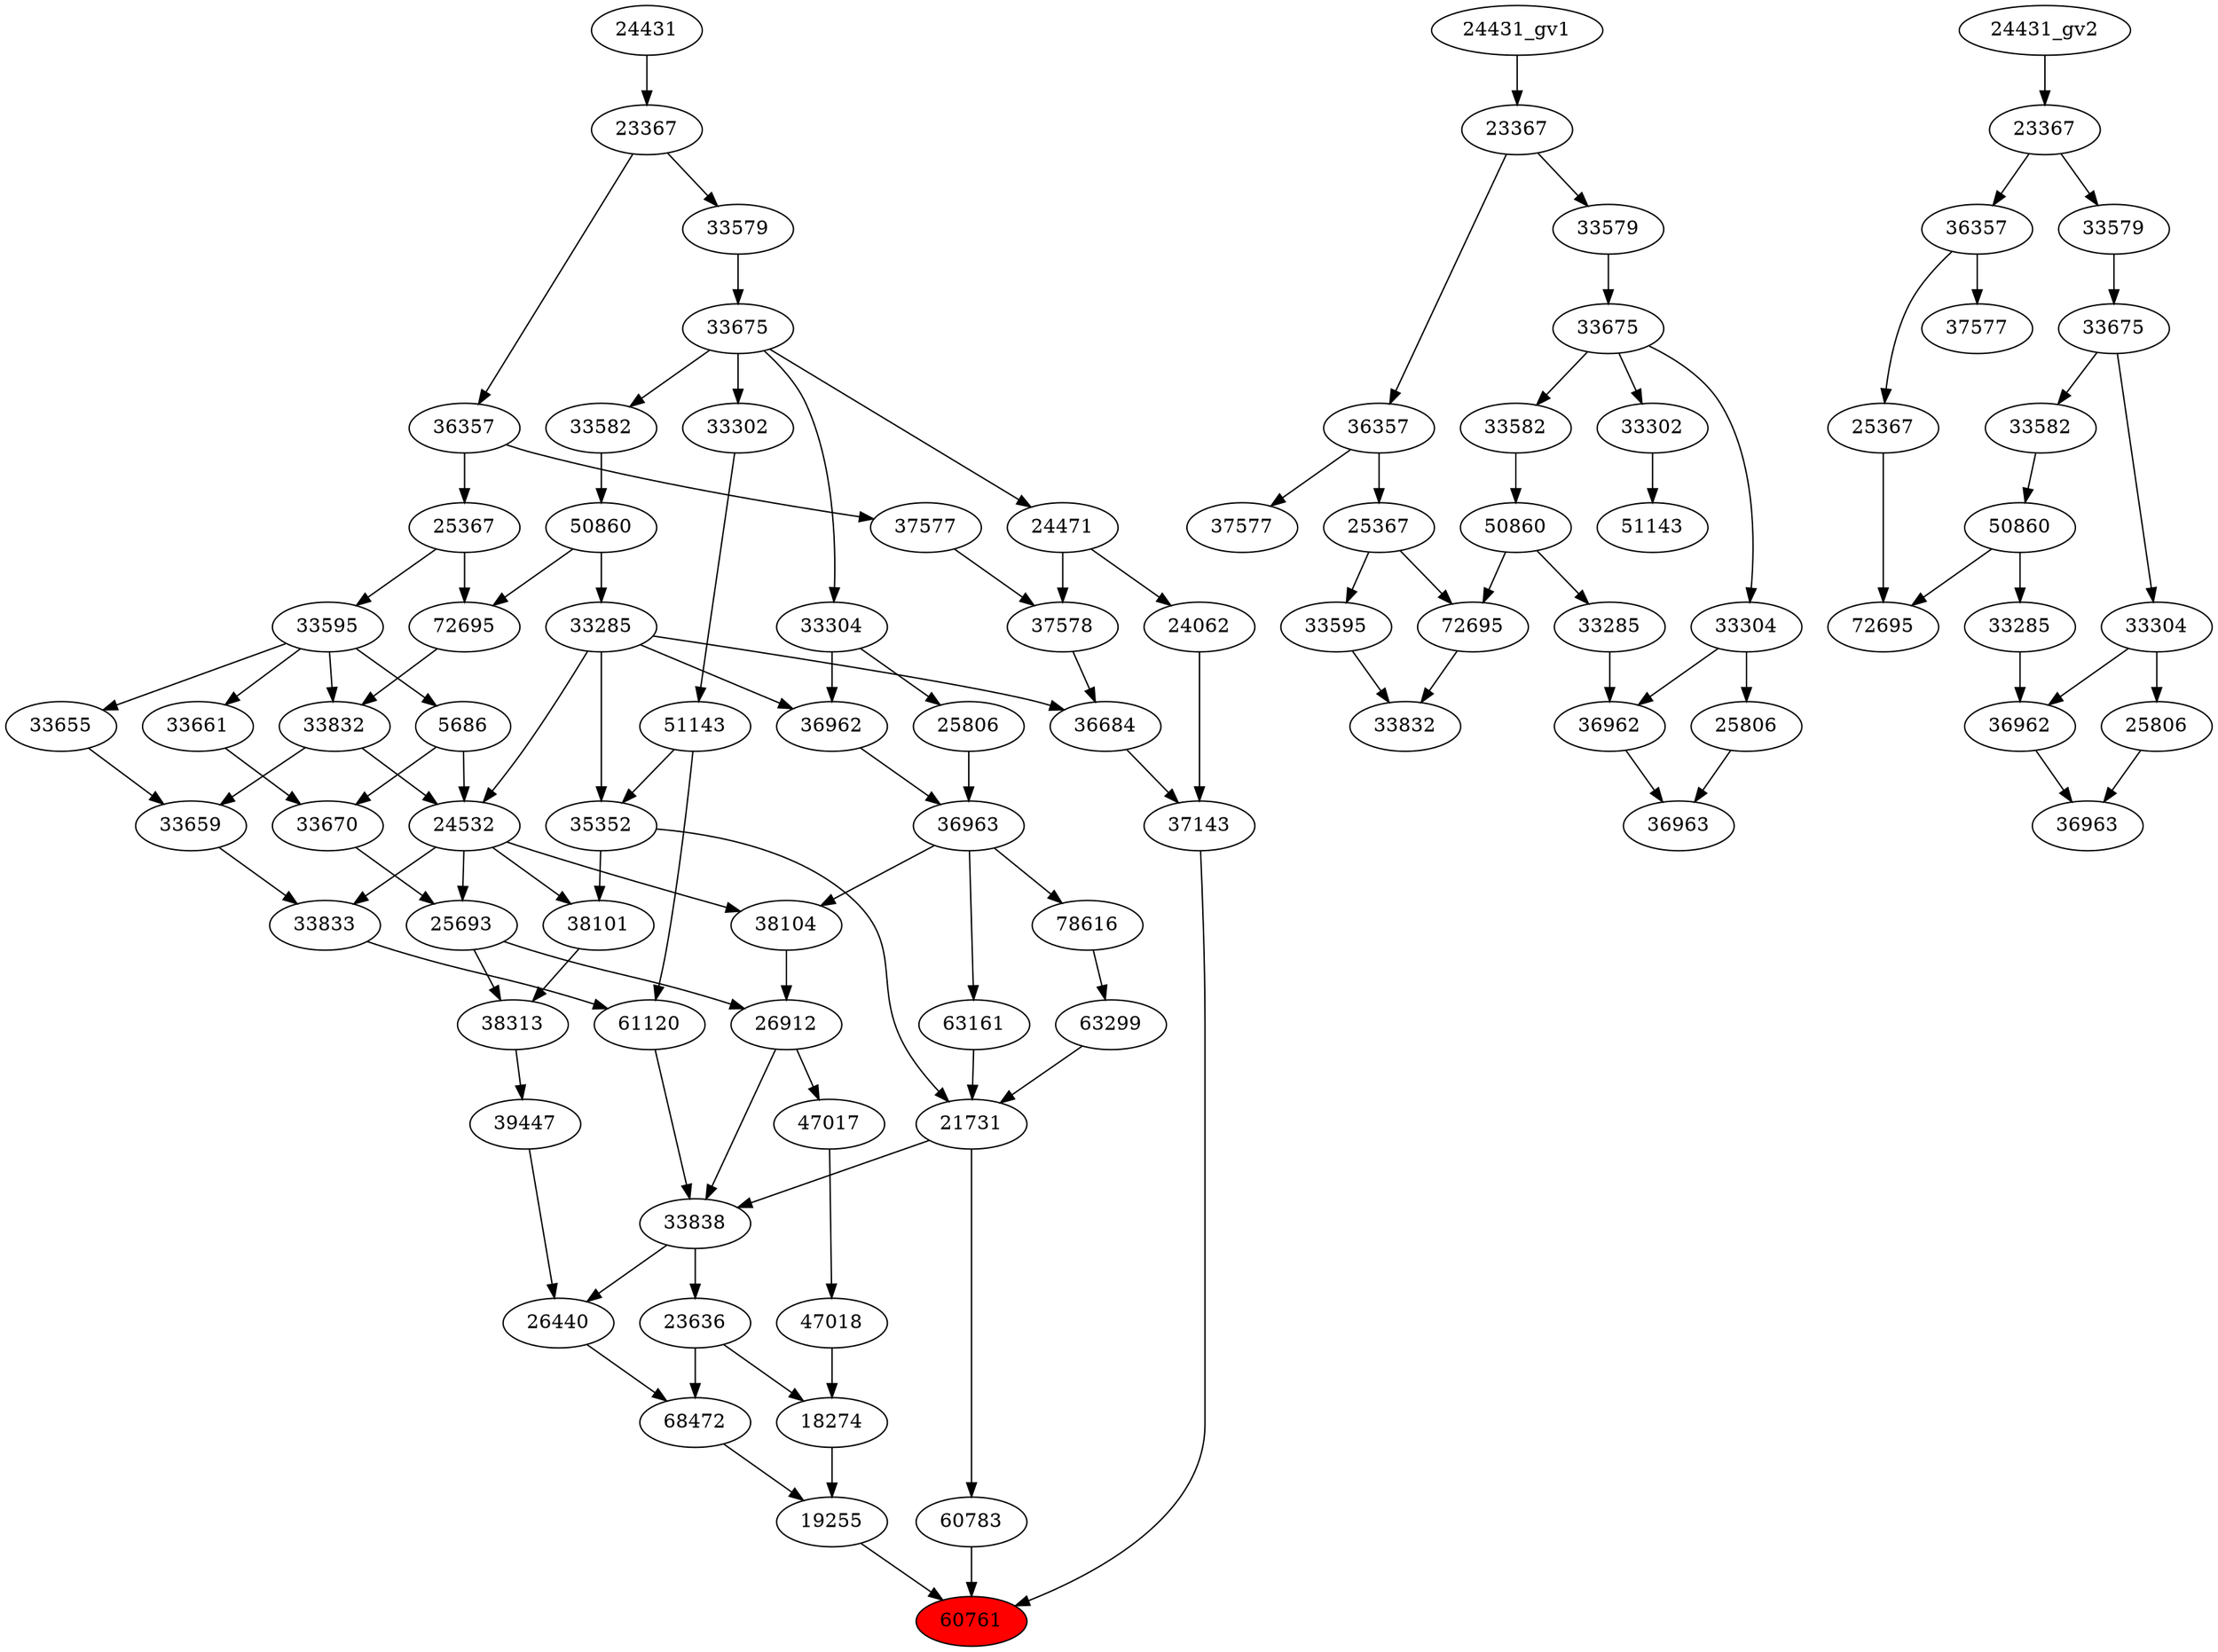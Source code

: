 strict digraph root {
	node [label="\N"];
	{
		node [fillcolor="",
			label="\N",
			style=""
		];
		60761		 [fillcolor=red,
			label=60761,
			style=filled];
		19255		 [label=19255];
		19255 -> 60761;
		37143		 [label=37143];
		37143 -> 60761;
		60783		 [label=60783];
		60783 -> 60761;
		18274		 [label=18274];
		18274 -> 19255;
		68472		 [label=68472];
		68472 -> 19255;
		36684		 [label=36684];
		36684 -> 37143;
		24062		 [label=24062];
		24062 -> 37143;
		21731		 [label=21731];
		21731 -> 60783;
		33838		 [label=33838];
		21731 -> 33838;
		47018		 [label=47018];
		47018 -> 18274;
		23636		 [label=23636];
		23636 -> 18274;
		23636 -> 68472;
		26440		 [label=26440];
		26440 -> 68472;
		33285		 [label=33285];
		33285 -> 36684;
		35352		 [label=35352];
		33285 -> 35352;
		36962		 [label=36962];
		33285 -> 36962;
		24532		 [label=24532];
		33285 -> 24532;
		37578		 [label=37578];
		37578 -> 36684;
		24471		 [label=24471];
		24471 -> 24062;
		24471 -> 37578;
		35352 -> 21731;
		38101		 [label=38101];
		35352 -> 38101;
		63161		 [label=63161];
		63161 -> 21731;
		63299		 [label=63299];
		63299 -> 21731;
		47017		 [label=47017];
		47017 -> 47018;
		33838 -> 23636;
		33838 -> 26440;
		39447		 [label=39447];
		39447 -> 26440;
		50860		 [label=50860];
		50860 -> 33285;
		72695		 [label=72695];
		50860 -> 72695;
		37577		 [label=37577];
		37577 -> 37578;
		33675		 [label=33675];
		33675 -> 24471;
		33582		 [label=33582];
		33675 -> 33582;
		33302		 [label=33302];
		33675 -> 33302;
		33304		 [label=33304];
		33675 -> 33304;
		51143		 [label=51143];
		51143 -> 35352;
		61120		 [label=61120];
		51143 -> 61120;
		36963		 [label=36963];
		36963 -> 63161;
		78616		 [label=78616];
		36963 -> 78616;
		38104		 [label=38104];
		36963 -> 38104;
		78616 -> 63299;
		26912		 [label=26912];
		26912 -> 47017;
		26912 -> 33838;
		61120 -> 33838;
		38313		 [label=38313];
		38313 -> 39447;
		33582 -> 50860;
		36357		 [label=36357];
		36357 -> 37577;
		25367		 [label=25367];
		36357 -> 25367;
		33579		 [label=33579];
		33579 -> 33675;
		33302 -> 51143;
		36962 -> 36963;
		25806		 [label=25806];
		25806 -> 36963;
		38104 -> 26912;
		25693		 [label=25693];
		25693 -> 26912;
		25693 -> 38313;
		33833		 [label=33833];
		33833 -> 61120;
		38101 -> 38313;
		23367		 [label=23367];
		23367 -> 36357;
		23367 -> 33579;
		33304 -> 36962;
		33304 -> 25806;
		24532 -> 38104;
		24532 -> 25693;
		24532 -> 33833;
		24532 -> 38101;
		33670		 [label=33670];
		33670 -> 25693;
		33659		 [label=33659];
		33659 -> 33833;
		24431		 [label=24431];
		24431 -> 23367;
		5686		 [label=5686];
		5686 -> 24532;
		5686 -> 33670;
		33832		 [label=33832];
		33832 -> 24532;
		33832 -> 33659;
		33661		 [label=33661];
		33661 -> 33670;
		33655		 [label=33655];
		33655 -> 33659;
		33595		 [label=33595];
		33595 -> 5686;
		33595 -> 33832;
		33595 -> 33661;
		33595 -> 33655;
		72695 -> 33832;
		25367 -> 33595;
		25367 -> 72695;
	}
	{
		node [label="\N"];
		"33285_gv1"		 [label=33285];
		"36962_gv1"		 [label=36962];
		"33285_gv1" -> "36962_gv1";
		"50860_gv1"		 [label=50860];
		"50860_gv1" -> "33285_gv1";
		"72695_gv1"		 [label=72695];
		"50860_gv1" -> "72695_gv1";
		"33582_gv1"		 [label=33582];
		"33582_gv1" -> "50860_gv1";
		"37577_gv1"		 [label=37577];
		"36357_gv1"		 [label=36357];
		"36357_gv1" -> "37577_gv1";
		"25367_gv1"		 [label=25367];
		"36357_gv1" -> "25367_gv1";
		"33675_gv1"		 [label=33675];
		"33675_gv1" -> "33582_gv1";
		"33302_gv1"		 [label=33302];
		"33675_gv1" -> "33302_gv1";
		"33304_gv1"		 [label=33304];
		"33675_gv1" -> "33304_gv1";
		"33579_gv1"		 [label=33579];
		"33579_gv1" -> "33675_gv1";
		"51143_gv1"		 [label=51143];
		"33302_gv1" -> "51143_gv1";
		"36963_gv1"		 [label=36963];
		"36962_gv1" -> "36963_gv1";
		"25806_gv1"		 [label=25806];
		"25806_gv1" -> "36963_gv1";
		"23367_gv1"		 [label=23367];
		"23367_gv1" -> "36357_gv1";
		"23367_gv1" -> "33579_gv1";
		"33304_gv1" -> "36962_gv1";
		"33304_gv1" -> "25806_gv1";
		"24431_gv1" -> "23367_gv1";
		"33832_gv1"		 [label=33832];
		"72695_gv1" -> "33832_gv1";
		"33595_gv1"		 [label=33595];
		"33595_gv1" -> "33832_gv1";
		"25367_gv1" -> "72695_gv1";
		"25367_gv1" -> "33595_gv1";
	}
	{
		node [label="\N"];
		"36963_gv2"		 [label=36963];
		"36962_gv2"		 [label=36962];
		"36962_gv2" -> "36963_gv2";
		"25806_gv2"		 [label=25806];
		"25806_gv2" -> "36963_gv2";
		"33285_gv2"		 [label=33285];
		"33285_gv2" -> "36962_gv2";
		"33304_gv2"		 [label=33304];
		"33304_gv2" -> "36962_gv2";
		"33304_gv2" -> "25806_gv2";
		"50860_gv2"		 [label=50860];
		"50860_gv2" -> "33285_gv2";
		"72695_gv2"		 [label=72695];
		"50860_gv2" -> "72695_gv2";
		"33582_gv2"		 [label=33582];
		"33582_gv2" -> "50860_gv2";
		"37577_gv2"		 [label=37577];
		"36357_gv2"		 [label=36357];
		"36357_gv2" -> "37577_gv2";
		"25367_gv2"		 [label=25367];
		"36357_gv2" -> "25367_gv2";
		"33675_gv2"		 [label=33675];
		"33675_gv2" -> "33304_gv2";
		"33675_gv2" -> "33582_gv2";
		"25367_gv2" -> "72695_gv2";
		"23367_gv2"		 [label=23367];
		"23367_gv2" -> "36357_gv2";
		"33579_gv2"		 [label=33579];
		"23367_gv2" -> "33579_gv2";
		"33579_gv2" -> "33675_gv2";
		"24431_gv2" -> "23367_gv2";
	}
}
